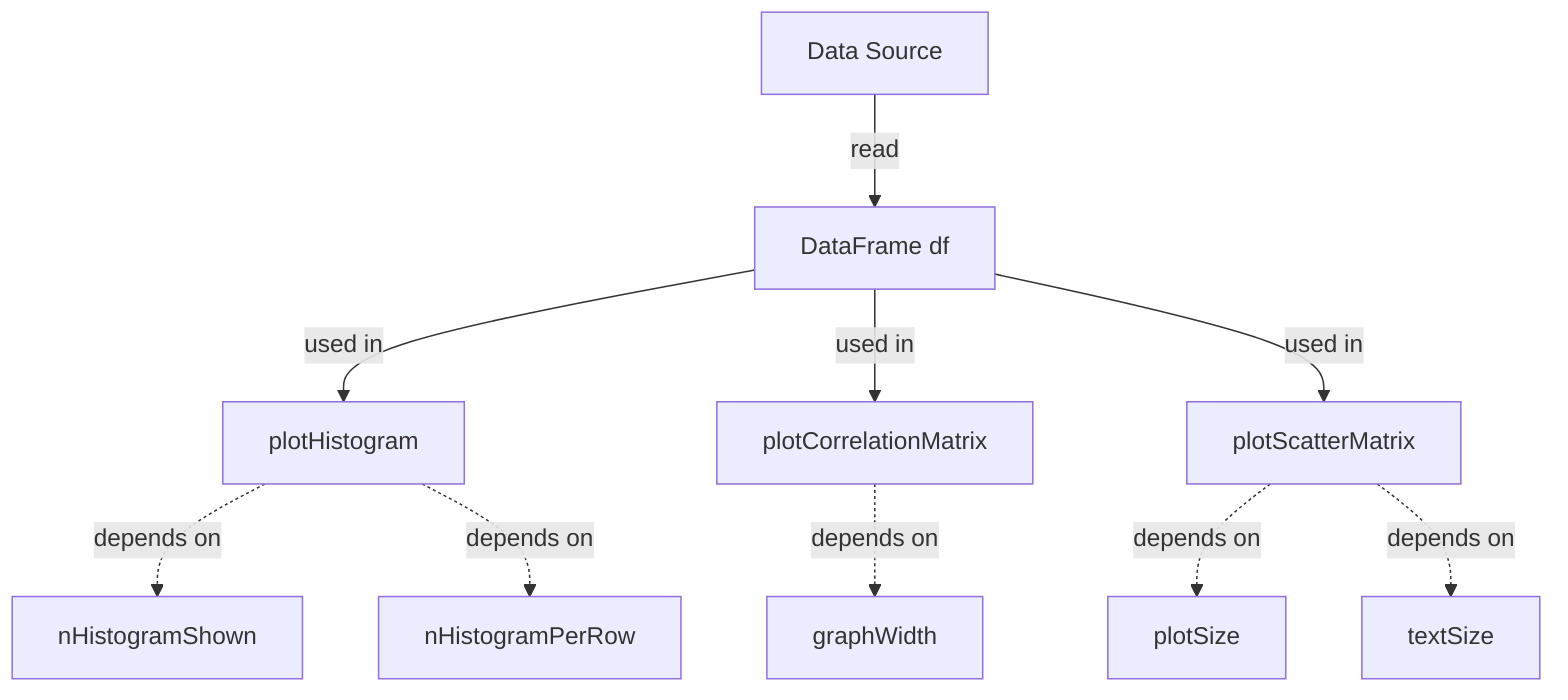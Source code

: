 flowchart TD
    %% Data Source
    A[Data Source] -->|read| df
    
    %% Transformation and Analysis Nodes
    df[DataFrame df] -->|used in| B[plotHistogram]
    df -->|used in| C[plotCorrelationMatrix]
    df -->|used in| D[plotScatterMatrix]
    
    %% Parameters for Visualization
    B -.->|depends on| E[nHistogramShown]
    B -.->|depends on| F[nHistogramPerRow]
    C -.->|depends on| G[graphWidth]
    D -.->|depends on| H[plotSize]
    D -.->|depends on| I[textSize]
    
    %% Comments for Contextual Understanding
    %% A: Data Source node representing the origin of data being loaded into the DataFrame df.
    %% df: The main DataFrame that stores the data for analysis and visualization.
    %% B: Function that generates histograms for data exploration purposes.
    %% C: Function that creates a correlation matrix for exploring relationships.
    %% D: Function that plots scatter matrix for multivariate data analysis.
    %% E, F, G, H, I: Parameters influencing the visualization aspects of the histograms, correlation matrix, and scatter plots.